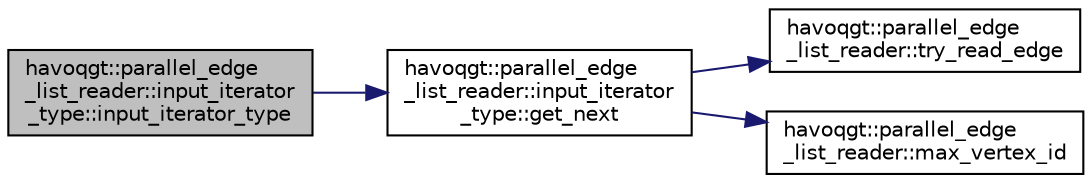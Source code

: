 digraph "havoqgt::parallel_edge_list_reader::input_iterator_type::input_iterator_type"
{
  edge [fontname="Helvetica",fontsize="10",labelfontname="Helvetica",labelfontsize="10"];
  node [fontname="Helvetica",fontsize="10",shape=record];
  rankdir="LR";
  Node1 [label="havoqgt::parallel_edge\l_list_reader::input_iterator\l_type::input_iterator_type",height=0.2,width=0.4,color="black", fillcolor="grey75", style="filled", fontcolor="black"];
  Node1 -> Node2 [color="midnightblue",fontsize="10",style="solid",fontname="Helvetica"];
  Node2 [label="havoqgt::parallel_edge\l_list_reader::input_iterator\l_type::get_next",height=0.2,width=0.4,color="black", fillcolor="white", style="filled",URL="$classhavoqgt_1_1parallel__edge__list__reader_1_1input__iterator__type.html#ad9f98fcb3bde54bf16f5eb9a3af26a59"];
  Node2 -> Node3 [color="midnightblue",fontsize="10",style="solid",fontname="Helvetica"];
  Node3 [label="havoqgt::parallel_edge\l_list_reader::try_read_edge",height=0.2,width=0.4,color="black", fillcolor="white", style="filled",URL="$classhavoqgt_1_1parallel__edge__list__reader.html#aea54709bb461b02433565e87530e09fe"];
  Node2 -> Node4 [color="midnightblue",fontsize="10",style="solid",fontname="Helvetica"];
  Node4 [label="havoqgt::parallel_edge\l_list_reader::max_vertex_id",height=0.2,width=0.4,color="black", fillcolor="white", style="filled",URL="$classhavoqgt_1_1parallel__edge__list__reader.html#ad37cb67b24fdd0a8eba00e1c96b00598"];
}
